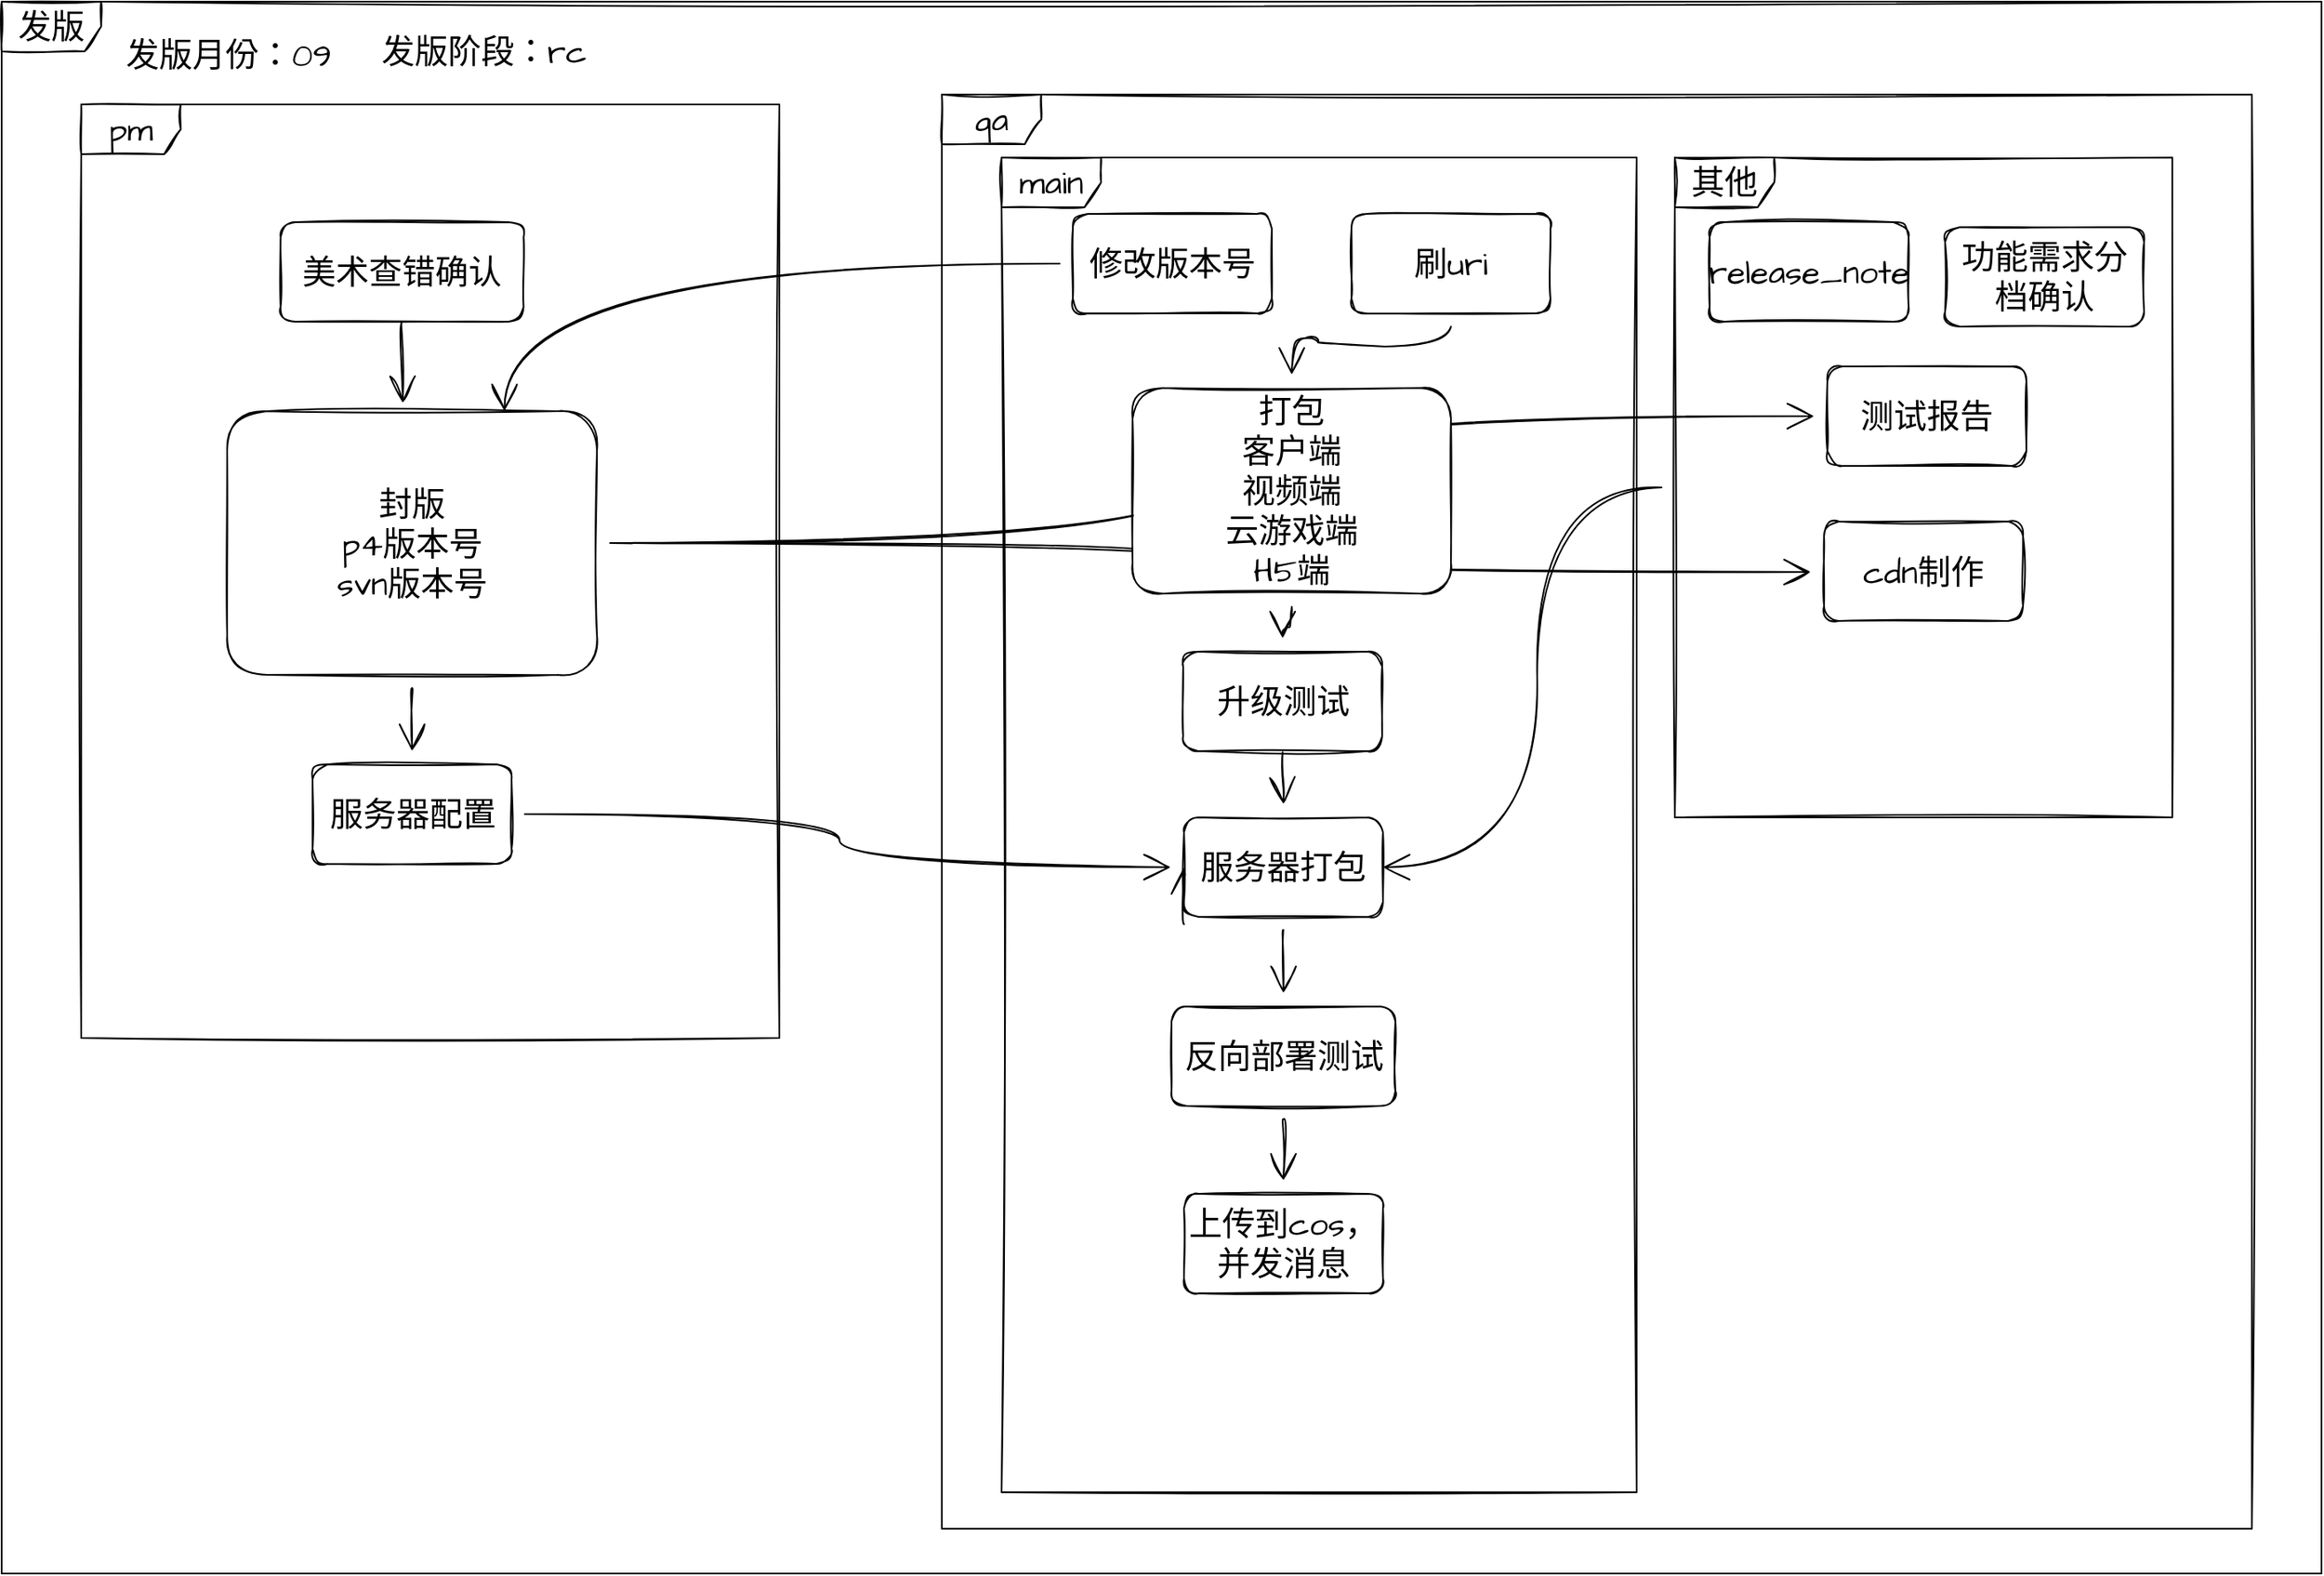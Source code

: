 <mxfile version="20.2.7" type="github">
  <diagram id="9V4NbuOv6KixOeT9Z-KL" name="第 1 页">
    <mxGraphModel dx="2594" dy="1466" grid="0" gridSize="10" guides="1" tooltips="1" connect="1" arrows="1" fold="1" page="0" pageScale="1" pageWidth="827" pageHeight="1169" math="0" shadow="0">
      <root>
        <mxCell id="0" />
        <mxCell id="1" parent="0" />
        <mxCell id="GRWqvdnfIO7P4JQaUzWa-18" value="发版" style="shape=umlFrame;whiteSpace=wrap;html=1;sketch=1;hachureGap=4;fontFamily=Architects Daughter;fontSource=https%3A%2F%2Ffonts.googleapis.com%2Fcss%3Ffamily%3DArchitects%2BDaughter;fontSize=20;" vertex="1" parent="1">
          <mxGeometry x="-35" y="-53" width="1399" height="948" as="geometry" />
        </mxCell>
        <mxCell id="GRWqvdnfIO7P4JQaUzWa-13" value="qa" style="shape=umlFrame;whiteSpace=wrap;html=1;sketch=1;hachureGap=4;fontFamily=Architects Daughter;fontSource=https%3A%2F%2Ffonts.googleapis.com%2Fcss%3Ffamily%3DArchitects%2BDaughter;fontSize=20;" vertex="1" parent="1">
          <mxGeometry x="532" y="3" width="790" height="865" as="geometry" />
        </mxCell>
        <mxCell id="GRWqvdnfIO7P4JQaUzWa-30" value="main" style="shape=umlFrame;whiteSpace=wrap;html=1;sketch=1;hachureGap=4;fontFamily=Architects Daughter;fontSource=https%3A%2F%2Ffonts.googleapis.com%2Fcss%3Ffamily%3DArchitects%2BDaughter;fontSize=20;" vertex="1" parent="1">
          <mxGeometry x="568" y="41" width="383" height="805" as="geometry" />
        </mxCell>
        <mxCell id="GRWqvdnfIO7P4JQaUzWa-36" value="其他" style="shape=umlFrame;whiteSpace=wrap;html=1;sketch=1;hachureGap=4;fontFamily=Architects Daughter;fontSource=https%3A%2F%2Ffonts.googleapis.com%2Fcss%3Ffamily%3DArchitects%2BDaughter;fontSize=20;" vertex="1" parent="1">
          <mxGeometry x="974" y="41" width="300" height="398" as="geometry" />
        </mxCell>
        <mxCell id="GRWqvdnfIO7P4JQaUzWa-8" value="pm" style="shape=umlFrame;whiteSpace=wrap;html=1;sketch=1;hachureGap=4;fontFamily=Architects Daughter;fontSource=https%3A%2F%2Ffonts.googleapis.com%2Fcss%3Ffamily%3DArchitects%2BDaughter;fontSize=20;" vertex="1" parent="1">
          <mxGeometry x="13" y="9" width="421" height="563" as="geometry" />
        </mxCell>
        <mxCell id="GRWqvdnfIO7P4JQaUzWa-16" style="edgeStyle=orthogonalEdgeStyle;curved=1;rounded=0;sketch=1;hachureGap=4;orthogonalLoop=1;jettySize=auto;html=1;exitX=0.5;exitY=1;exitDx=0;exitDy=0;entryX=0.475;entryY=-0.031;entryDx=0;entryDy=0;entryPerimeter=0;fontFamily=Architects Daughter;fontSource=https%3A%2F%2Ffonts.googleapis.com%2Fcss%3Ffamily%3DArchitects%2BDaughter;fontSize=16;endArrow=open;startSize=14;endSize=14;sourcePerimeterSpacing=8;targetPerimeterSpacing=8;" edge="1" parent="1" source="GRWqvdnfIO7P4JQaUzWa-9" target="GRWqvdnfIO7P4JQaUzWa-11">
          <mxGeometry relative="1" as="geometry" />
        </mxCell>
        <mxCell id="GRWqvdnfIO7P4JQaUzWa-9" value="美术查错确认" style="rounded=1;whiteSpace=wrap;html=1;sketch=1;hachureGap=4;fontFamily=Architects Daughter;fontSource=https%3A%2F%2Ffonts.googleapis.com%2Fcss%3Ffamily%3DArchitects%2BDaughter;fontSize=20;" vertex="1" parent="1">
          <mxGeometry x="133.25" y="80" width="146.5" height="60" as="geometry" />
        </mxCell>
        <mxCell id="GRWqvdnfIO7P4JQaUzWa-17" value="" style="edgeStyle=orthogonalEdgeStyle;curved=1;rounded=0;sketch=1;hachureGap=4;orthogonalLoop=1;jettySize=auto;html=1;fontFamily=Architects Daughter;fontSource=https%3A%2F%2Ffonts.googleapis.com%2Fcss%3Ffamily%3DArchitects%2BDaughter;fontSize=16;endArrow=open;startSize=14;endSize=14;sourcePerimeterSpacing=8;targetPerimeterSpacing=8;" edge="1" parent="1" source="GRWqvdnfIO7P4JQaUzWa-11" target="GRWqvdnfIO7P4JQaUzWa-12">
          <mxGeometry relative="1" as="geometry" />
        </mxCell>
        <mxCell id="GRWqvdnfIO7P4JQaUzWa-28" style="edgeStyle=orthogonalEdgeStyle;curved=1;rounded=0;sketch=1;hachureGap=4;orthogonalLoop=1;jettySize=auto;html=1;fontFamily=Architects Daughter;fontSource=https%3A%2F%2Ffonts.googleapis.com%2Fcss%3Ffamily%3DArchitects%2BDaughter;fontSize=16;endArrow=open;startSize=14;endSize=14;sourcePerimeterSpacing=8;targetPerimeterSpacing=8;" edge="1" parent="1" source="GRWqvdnfIO7P4JQaUzWa-11" target="GRWqvdnfIO7P4JQaUzWa-24">
          <mxGeometry relative="1" as="geometry" />
        </mxCell>
        <mxCell id="GRWqvdnfIO7P4JQaUzWa-33" style="edgeStyle=orthogonalEdgeStyle;curved=1;rounded=0;sketch=1;hachureGap=4;orthogonalLoop=1;jettySize=auto;html=1;fontFamily=Architects Daughter;fontSource=https%3A%2F%2Ffonts.googleapis.com%2Fcss%3Ffamily%3DArchitects%2BDaughter;fontSize=16;endArrow=open;startSize=14;endSize=14;sourcePerimeterSpacing=8;targetPerimeterSpacing=8;" edge="1" parent="1" source="GRWqvdnfIO7P4JQaUzWa-11" target="GRWqvdnfIO7P4JQaUzWa-23">
          <mxGeometry relative="1" as="geometry">
            <Array as="points">
              <mxPoint x="680" y="274" />
              <mxPoint x="680" y="291" />
            </Array>
          </mxGeometry>
        </mxCell>
        <mxCell id="GRWqvdnfIO7P4JQaUzWa-11" value="封版&lt;br&gt;p4版本号&lt;br&gt;svn版本号" style="rounded=1;whiteSpace=wrap;html=1;sketch=1;hachureGap=4;fontFamily=Architects Daughter;fontSource=https%3A%2F%2Ffonts.googleapis.com%2Fcss%3Ffamily%3DArchitects%2BDaughter;fontSize=20;" vertex="1" parent="1">
          <mxGeometry x="101" y="194" width="223" height="159" as="geometry" />
        </mxCell>
        <mxCell id="GRWqvdnfIO7P4JQaUzWa-29" style="edgeStyle=orthogonalEdgeStyle;curved=1;rounded=0;sketch=1;hachureGap=4;orthogonalLoop=1;jettySize=auto;html=1;fontFamily=Architects Daughter;fontSource=https%3A%2F%2Ffonts.googleapis.com%2Fcss%3Ffamily%3DArchitects%2BDaughter;fontSize=16;endArrow=open;startSize=14;endSize=14;targetPerimeterSpacing=8;entryX=0;entryY=0.5;entryDx=0;entryDy=0;startArrow=none;" edge="1" parent="1" source="GRWqvdnfIO7P4JQaUzWa-30" target="GRWqvdnfIO7P4JQaUzWa-39">
          <mxGeometry relative="1" as="geometry">
            <Array as="points">
              <mxPoint x="678" y="426" />
            </Array>
          </mxGeometry>
        </mxCell>
        <mxCell id="GRWqvdnfIO7P4JQaUzWa-50" style="edgeStyle=orthogonalEdgeStyle;curved=1;rounded=0;sketch=1;hachureGap=4;orthogonalLoop=1;jettySize=auto;html=1;fontFamily=Architects Daughter;fontSource=https%3A%2F%2Ffonts.googleapis.com%2Fcss%3Ffamily%3DArchitects%2BDaughter;fontSize=16;endArrow=open;startSize=14;endSize=14;sourcePerimeterSpacing=8;targetPerimeterSpacing=8;" edge="1" parent="1" source="GRWqvdnfIO7P4JQaUzWa-12" target="GRWqvdnfIO7P4JQaUzWa-39">
          <mxGeometry relative="1" as="geometry" />
        </mxCell>
        <mxCell id="GRWqvdnfIO7P4JQaUzWa-12" value="服务器配置" style="rounded=1;whiteSpace=wrap;html=1;sketch=1;hachureGap=4;fontFamily=Architects Daughter;fontSource=https%3A%2F%2Ffonts.googleapis.com%2Fcss%3Ffamily%3DArchitects%2BDaughter;fontSize=20;" vertex="1" parent="1">
          <mxGeometry x="152.5" y="407" width="120" height="60" as="geometry" />
        </mxCell>
        <mxCell id="GRWqvdnfIO7P4JQaUzWa-47" style="edgeStyle=orthogonalEdgeStyle;curved=1;rounded=0;sketch=1;hachureGap=4;orthogonalLoop=1;jettySize=auto;html=1;entryX=0.75;entryY=0;entryDx=0;entryDy=0;fontFamily=Architects Daughter;fontSource=https%3A%2F%2Ffonts.googleapis.com%2Fcss%3Ffamily%3DArchitects%2BDaughter;fontSize=16;endArrow=open;startSize=14;endSize=14;sourcePerimeterSpacing=8;targetPerimeterSpacing=8;" edge="1" parent="1" source="GRWqvdnfIO7P4JQaUzWa-14" target="GRWqvdnfIO7P4JQaUzWa-11">
          <mxGeometry relative="1" as="geometry" />
        </mxCell>
        <mxCell id="GRWqvdnfIO7P4JQaUzWa-14" value="修改版本号" style="rounded=1;whiteSpace=wrap;html=1;sketch=1;hachureGap=4;fontFamily=Architects Daughter;fontSource=https%3A%2F%2Ffonts.googleapis.com%2Fcss%3Ffamily%3DArchitects%2BDaughter;fontSize=20;" vertex="1" parent="1">
          <mxGeometry x="611" y="75" width="120" height="60" as="geometry" />
        </mxCell>
        <mxCell id="GRWqvdnfIO7P4JQaUzWa-15" value="功能需求分档确认" style="rounded=1;whiteSpace=wrap;html=1;sketch=1;hachureGap=4;fontFamily=Architects Daughter;fontSource=https%3A%2F%2Ffonts.googleapis.com%2Fcss%3Ffamily%3DArchitects%2BDaughter;fontSize=20;" vertex="1" parent="1">
          <mxGeometry x="1137" y="83" width="120" height="60" as="geometry" />
        </mxCell>
        <mxCell id="GRWqvdnfIO7P4JQaUzWa-19" value="发版月份：09" style="text;html=1;strokeColor=none;fillColor=none;align=center;verticalAlign=middle;whiteSpace=wrap;rounded=0;sketch=1;hachureGap=4;fontFamily=Architects Daughter;fontSource=https%3A%2F%2Ffonts.googleapis.com%2Fcss%3Ffamily%3DArchitects%2BDaughter;fontSize=20;" vertex="1" parent="1">
          <mxGeometry x="30" y="-36" width="144" height="30" as="geometry" />
        </mxCell>
        <mxCell id="GRWqvdnfIO7P4JQaUzWa-20" value="发版阶段：rc" style="text;html=1;strokeColor=none;fillColor=none;align=center;verticalAlign=middle;whiteSpace=wrap;rounded=0;sketch=1;hachureGap=4;fontFamily=Architects Daughter;fontSource=https%3A%2F%2Ffonts.googleapis.com%2Fcss%3Ffamily%3DArchitects%2BDaughter;fontSize=20;" vertex="1" parent="1">
          <mxGeometry x="183" y="-38" width="146" height="30" as="geometry" />
        </mxCell>
        <mxCell id="GRWqvdnfIO7P4JQaUzWa-23" value="cdn制作" style="rounded=1;whiteSpace=wrap;html=1;sketch=1;hachureGap=4;fontFamily=Architects Daughter;fontSource=https%3A%2F%2Ffonts.googleapis.com%2Fcss%3Ffamily%3DArchitects%2BDaughter;fontSize=20;" vertex="1" parent="1">
          <mxGeometry x="1064" y="260.5" width="120" height="60" as="geometry" />
        </mxCell>
        <mxCell id="GRWqvdnfIO7P4JQaUzWa-24" value="测试报告" style="rounded=1;whiteSpace=wrap;html=1;sketch=1;hachureGap=4;fontFamily=Architects Daughter;fontSource=https%3A%2F%2Ffonts.googleapis.com%2Fcss%3Ffamily%3DArchitects%2BDaughter;fontSize=20;" vertex="1" parent="1">
          <mxGeometry x="1066" y="167" width="120" height="60" as="geometry" />
        </mxCell>
        <mxCell id="GRWqvdnfIO7P4JQaUzWa-25" value="release_note" style="rounded=1;whiteSpace=wrap;html=1;sketch=1;hachureGap=4;fontFamily=Architects Daughter;fontSource=https%3A%2F%2Ffonts.googleapis.com%2Fcss%3Ffamily%3DArchitects%2BDaughter;fontSize=20;" vertex="1" parent="1">
          <mxGeometry x="995" y="80" width="120" height="60" as="geometry" />
        </mxCell>
        <mxCell id="GRWqvdnfIO7P4JQaUzWa-32" style="edgeStyle=orthogonalEdgeStyle;curved=1;rounded=0;sketch=1;hachureGap=4;orthogonalLoop=1;jettySize=auto;html=1;fontFamily=Architects Daughter;fontSource=https%3A%2F%2Ffonts.googleapis.com%2Fcss%3Ffamily%3DArchitects%2BDaughter;fontSize=16;endArrow=open;startSize=14;endSize=14;sourcePerimeterSpacing=8;targetPerimeterSpacing=8;" edge="1" parent="1" source="GRWqvdnfIO7P4JQaUzWa-26" target="GRWqvdnfIO7P4JQaUzWa-27">
          <mxGeometry relative="1" as="geometry" />
        </mxCell>
        <mxCell id="GRWqvdnfIO7P4JQaUzWa-26" value="刷uri" style="rounded=1;whiteSpace=wrap;html=1;sketch=1;hachureGap=4;fontFamily=Architects Daughter;fontSource=https%3A%2F%2Ffonts.googleapis.com%2Fcss%3Ffamily%3DArchitects%2BDaughter;fontSize=20;" vertex="1" parent="1">
          <mxGeometry x="779" y="75" width="120" height="60" as="geometry" />
        </mxCell>
        <mxCell id="GRWqvdnfIO7P4JQaUzWa-37" value="" style="edgeStyle=orthogonalEdgeStyle;curved=1;rounded=0;sketch=1;hachureGap=4;orthogonalLoop=1;jettySize=auto;html=1;fontFamily=Architects Daughter;fontSource=https%3A%2F%2Ffonts.googleapis.com%2Fcss%3Ffamily%3DArchitects%2BDaughter;fontSize=16;endArrow=open;startSize=14;endSize=14;sourcePerimeterSpacing=8;targetPerimeterSpacing=8;" edge="1" parent="1" source="GRWqvdnfIO7P4JQaUzWa-27" target="GRWqvdnfIO7P4JQaUzWa-34">
          <mxGeometry relative="1" as="geometry" />
        </mxCell>
        <mxCell id="GRWqvdnfIO7P4JQaUzWa-27" value="打包&lt;br&gt;客户端&lt;br&gt;视频端&lt;br&gt;云游戏端&lt;br&gt;H5端" style="rounded=1;whiteSpace=wrap;html=1;sketch=1;hachureGap=4;fontFamily=Architects Daughter;fontSource=https%3A%2F%2Ffonts.googleapis.com%2Fcss%3Ffamily%3DArchitects%2BDaughter;fontSize=20;" vertex="1" parent="1">
          <mxGeometry x="647" y="180" width="192" height="124" as="geometry" />
        </mxCell>
        <mxCell id="GRWqvdnfIO7P4JQaUzWa-41" style="edgeStyle=orthogonalEdgeStyle;curved=1;rounded=0;sketch=1;hachureGap=4;orthogonalLoop=1;jettySize=auto;html=1;exitX=0.5;exitY=1;exitDx=0;exitDy=0;fontFamily=Architects Daughter;fontSource=https%3A%2F%2Ffonts.googleapis.com%2Fcss%3Ffamily%3DArchitects%2BDaughter;fontSize=16;endArrow=open;startSize=14;endSize=14;sourcePerimeterSpacing=8;targetPerimeterSpacing=8;" edge="1" parent="1" source="GRWqvdnfIO7P4JQaUzWa-34" target="GRWqvdnfIO7P4JQaUzWa-39">
          <mxGeometry relative="1" as="geometry" />
        </mxCell>
        <mxCell id="GRWqvdnfIO7P4JQaUzWa-34" value="升级测试" style="rounded=1;whiteSpace=wrap;html=1;sketch=1;hachureGap=4;fontFamily=Architects Daughter;fontSource=https%3A%2F%2Ffonts.googleapis.com%2Fcss%3Ffamily%3DArchitects%2BDaughter;fontSize=20;" vertex="1" parent="1">
          <mxGeometry x="677.5" y="339" width="120" height="60" as="geometry" />
        </mxCell>
        <mxCell id="GRWqvdnfIO7P4JQaUzWa-43" style="edgeStyle=orthogonalEdgeStyle;curved=1;rounded=0;sketch=1;hachureGap=4;orthogonalLoop=1;jettySize=auto;html=1;entryX=1;entryY=0.5;entryDx=0;entryDy=0;fontFamily=Architects Daughter;fontSource=https%3A%2F%2Ffonts.googleapis.com%2Fcss%3Ffamily%3DArchitects%2BDaughter;fontSize=16;endArrow=open;startSize=14;endSize=14;sourcePerimeterSpacing=8;targetPerimeterSpacing=8;" edge="1" parent="1" source="GRWqvdnfIO7P4JQaUzWa-36" target="GRWqvdnfIO7P4JQaUzWa-39">
          <mxGeometry relative="1" as="geometry" />
        </mxCell>
        <mxCell id="GRWqvdnfIO7P4JQaUzWa-44" value="" style="edgeStyle=orthogonalEdgeStyle;curved=1;rounded=0;sketch=1;hachureGap=4;orthogonalLoop=1;jettySize=auto;html=1;fontFamily=Architects Daughter;fontSource=https%3A%2F%2Ffonts.googleapis.com%2Fcss%3Ffamily%3DArchitects%2BDaughter;fontSize=16;endArrow=open;startSize=14;endSize=14;sourcePerimeterSpacing=8;targetPerimeterSpacing=8;" edge="1" parent="1" source="GRWqvdnfIO7P4JQaUzWa-39" target="GRWqvdnfIO7P4JQaUzWa-42">
          <mxGeometry relative="1" as="geometry" />
        </mxCell>
        <mxCell id="GRWqvdnfIO7P4JQaUzWa-39" value="服务器打包" style="rounded=1;whiteSpace=wrap;html=1;sketch=1;hachureGap=4;fontFamily=Architects Daughter;fontSource=https%3A%2F%2Ffonts.googleapis.com%2Fcss%3Ffamily%3DArchitects%2BDaughter;fontSize=20;" vertex="1" parent="1">
          <mxGeometry x="678" y="439" width="120" height="60" as="geometry" />
        </mxCell>
        <mxCell id="GRWqvdnfIO7P4JQaUzWa-46" value="" style="edgeStyle=orthogonalEdgeStyle;curved=1;rounded=0;sketch=1;hachureGap=4;orthogonalLoop=1;jettySize=auto;html=1;fontFamily=Architects Daughter;fontSource=https%3A%2F%2Ffonts.googleapis.com%2Fcss%3Ffamily%3DArchitects%2BDaughter;fontSize=16;endArrow=open;startSize=14;endSize=14;sourcePerimeterSpacing=8;targetPerimeterSpacing=8;" edge="1" parent="1" source="GRWqvdnfIO7P4JQaUzWa-42" target="GRWqvdnfIO7P4JQaUzWa-45">
          <mxGeometry relative="1" as="geometry" />
        </mxCell>
        <mxCell id="GRWqvdnfIO7P4JQaUzWa-42" value="反向部署测试" style="rounded=1;whiteSpace=wrap;html=1;sketch=1;hachureGap=4;fontFamily=Architects Daughter;fontSource=https%3A%2F%2Ffonts.googleapis.com%2Fcss%3Ffamily%3DArchitects%2BDaughter;fontSize=20;" vertex="1" parent="1">
          <mxGeometry x="670.5" y="553" width="135" height="60" as="geometry" />
        </mxCell>
        <mxCell id="GRWqvdnfIO7P4JQaUzWa-45" value="上传到cos，并发消息" style="whiteSpace=wrap;html=1;fontSize=20;fontFamily=Architects Daughter;rounded=1;sketch=1;hachureGap=4;fontSource=https%3A%2F%2Ffonts.googleapis.com%2Fcss%3Ffamily%3DArchitects%2BDaughter;" vertex="1" parent="1">
          <mxGeometry x="678" y="666" width="120" height="60" as="geometry" />
        </mxCell>
      </root>
    </mxGraphModel>
  </diagram>
</mxfile>
